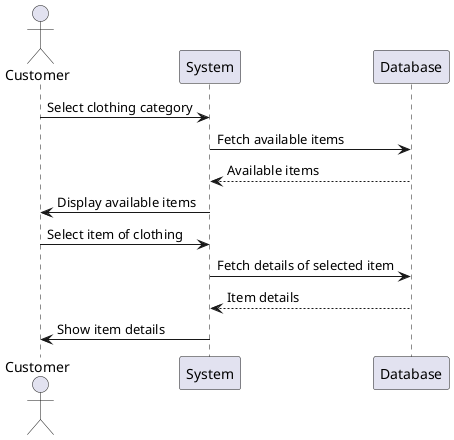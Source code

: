 @startuml SelectItemOfClothing
actor Customer
participant System
participant Database

Customer -> System: Select clothing category
System -> Database: Fetch available items
Database --> System: Available items
System -> Customer: Display available items
Customer -> System: Select item of clothing
System -> Database: Fetch details of selected item
Database --> System: Item details
System -> Customer: Show item details
@enduml
